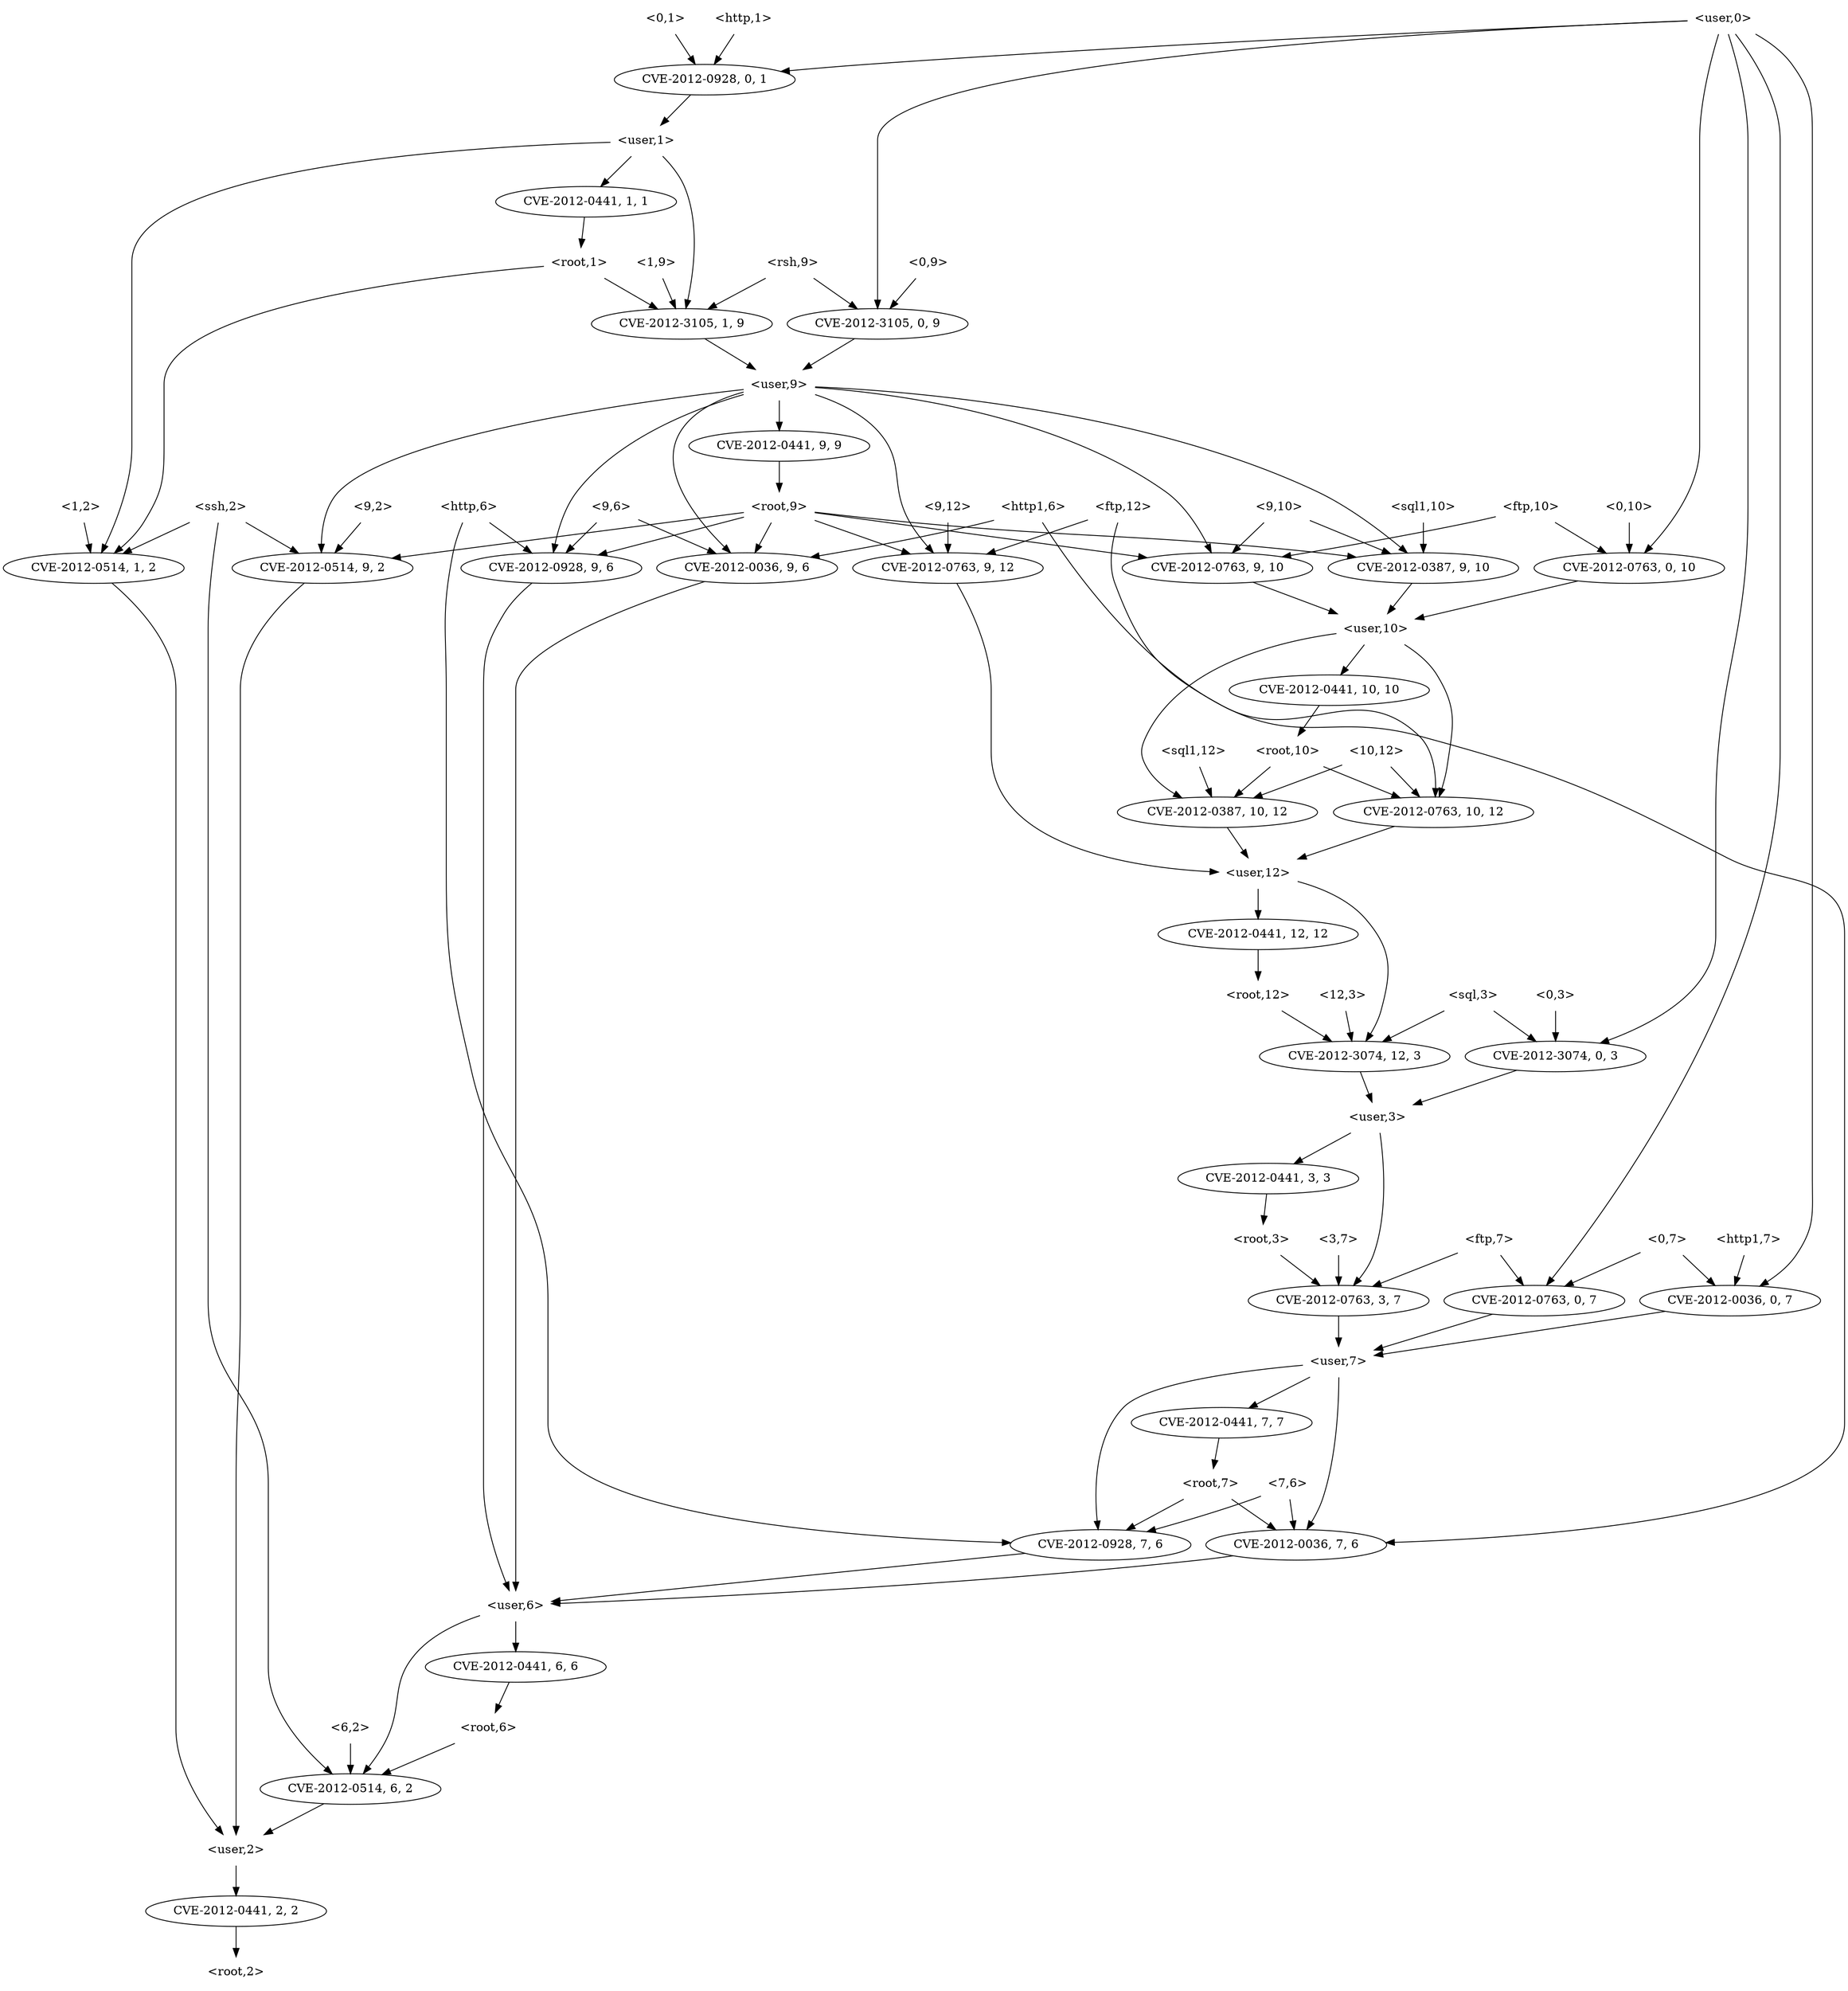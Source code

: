 strict digraph {
	graph [bb="0,0,1930,2340"];
	node [label="\N"];
	"<0,3>"	 [height=0.5,
		pos="1619,1170",
		shape=plaintext,
		width=0.75];
	"<v_sql,0,3>"	 [height=0.5,
		label=<CVE-2012-3074, 0, 3>,
		pos="1619,1098",
		width=2.4499];
	"<0,3>" -> "<v_sql,0,3>"	 [pos="e,1619,1116.1 1619,1151.7 1619,1144 1619,1134.7 1619,1126.1"];
	"<user,3>"	 [height=0.5,
		pos="1482,1026",
		shape=plaintext,
		width=0.91667];
	"<v_sql,0,3>" -> "<user,3>"	 [pos="e,1515.4,1044 1587.9,1081.1 1569.2,1071.5 1545,1059.2 1524.5,1048.7"];
	"<v_http1,0,7>"	 [height=0.5,
		label=<CVE-2012-0036, 0, 7>,
		pos="1814,810",
		width=2.4499];
	"<user,7>"	 [height=0.5,
		pos="1424,738",
		shape=plaintext,
		width=0.91667];
	"<v_http1,0,7>" -> "<user,7>"	 [pos="e,1457.4,744.99 1750,797.52 1670.3,783.2 1536.1,759.12 1467.4,746.79"];
	"<v_http,7,6>"	 [height=0.5,
		label=<CVE-2012-0928, 7, 6>,
		pos="1183,522",
		width=2.4499];
	"<user,7>" -> "<v_http,7,6>"	 [pos="e,1180,540.13 1391,733.42 1336.5,726.8 1231.5,710.86 1207,684 1173.7,647.49 1174.7,585.71 1178.7,550.24"];
	"<v_http1,7,6>"	 [height=0.5,
		label=<CVE-2012-0036, 7, 6>,
		pos="1378,522",
		width=2.4499];
	"<user,7>" -> "<v_http1,7,6>"	 [pos="e,1388.6,540.01 1423.9,719.67 1423.4,689.73 1420.3,626.64 1405,576 1402.2,566.81 1397.9,557.3 1393.5,548.92"];
	"<v_root,7,7>"	 [height=0.5,
		label=<CVE-2012-0441, 7, 7>,
		pos="1304,666",
		width=2.4499];
	"<user,7>" -> "<v_root,7,7>"	 [pos="e,1331.8,683.23 1394.6,719.88 1378.3,710.36 1357.9,698.44 1340.6,688.33"];
	"<root,3>"	 [height=0.5,
		pos="1499,882",
		shape=plaintext,
		width=0.89583];
	"<v_ftp,3,7>"	 [height=0.5,
		label=<CVE-2012-0763, 3, 7>,
		pos="1424,810",
		width=2.4499];
	"<root,3>" -> "<v_ftp,3,7>"	 [pos="e,1442.1,827.86 1480.5,863.7 1471.1,854.99 1459.7,844.29 1449.5,834.82"];
	"<v_ftp,3,7>" -> "<user,7>"	 [pos="e,1424,756.1 1424,791.7 1424,783.98 1424,774.71 1424,766.11"];
	"<v_sql1,10,12>"	 [height=0.5,
		label=<CVE-2012-0387, 10, 12>,
		pos="1274,1386",
		width=2.7013];
	"<user,12>"	 [height=0.5,
		pos="1309,1314",
		shape=plaintext,
		width=1.0069];
	"<v_sql1,10,12>" -> "<user,12>"	 [pos="e,1300.4,1332.3 1282.5,1368.1 1286.5,1360 1291.4,1350.2 1295.9,1341.2"];
	"<v_sql,12,3>"	 [height=0.5,
		label=<CVE-2012-3074, 12, 3>,
		pos="1420,1098",
		width=2.5686];
	"<user,12>" -> "<v_sql,12,3>"	 [pos="e,1425.3,1116.1 1345.4,1303.8 1368.8,1296 1398,1282.4 1415,1260 1444.4,1221.3 1436.2,1160.8 1427.8,1126"];
	"<v_root,12,12>"	 [height=0.5,
		label=<CVE-2012-0441, 12, 12>,
		pos="1309,1242",
		width=2.7013];
	"<user,12>" -> "<v_root,12,12>"	 [pos="e,1309,1260.1 1309,1295.7 1309,1288 1309,1278.7 1309,1270.1"];
	"<root,7>"	 [height=0.5,
		pos="1291,594",
		shape=plaintext,
		width=0.89583];
	"<root,7>" -> "<v_http,7,6>"	 [pos="e,1208.4,539.47 1264.6,575.88 1250.3,566.61 1232.4,555.05 1217.1,545.1"];
	"<root,7>" -> "<v_http1,7,6>"	 [pos="e,1357.3,539.62 1312.5,575.7 1323.6,566.75 1337.3,555.71 1349.4,546.05"];
	"<user,6>"	 [height=0.5,
		pos="573,450",
		shape=plaintext,
		width=0.91667];
	"<v_http,7,6>" -> "<user,6>"	 [pos="e,606.03,454.79 1108.2,512.42 979.17,497.61 718.74,467.72 616.04,455.94"];
	"<v_http1,7,6>" -> "<user,6>"	 [pos="e,606.24,452.35 1315.7,509.25 1303.8,507.29 1291.6,505.43 1280,504 1029.7,472.99 727.18,457.67 616.36,452.79"];
	"<http,1>"	 [height=0.5,
		pos="472,2322",
		shape=plaintext,
		width=0.89583];
	"<v_http,0,1>"	 [height=0.5,
		label=<CVE-2012-0928, 0, 1>,
		pos="433,2250",
		width=2.4499];
	"<http,1>" -> "<v_http,0,1>"	 [pos="e,442.53,2268.1 462.36,2303.7 457.87,2295.6 452.44,2285.9 447.48,2277"];
	"<user,1>"	 [height=0.5,
		pos="318,2178",
		shape=plaintext,
		width=0.91667];
	"<v_http,0,1>" -> "<user,1>"	 [pos="e,346.13,2196.1 406.33,2232.8 391.1,2223.5 371.78,2211.7 355.09,2201.6"];
	"<1,2>"	 [height=0.5,
		pos="248,1746",
		shape=plaintext,
		width=0.75];
	"<v_ssh,1,2>"	 [height=0.5,
		label=<CVE-2012-0514, 1, 2>,
		pos="149,1674",
		width=2.4499];
	"<1,2>" -> "<v_ssh,1,2>"	 [pos="e,172.29,1691.5 223.78,1727.9 210.79,1718.7 194.63,1707.3 180.66,1697.4"];
	"<user,2>"	 [height=0.5,
		pos="264,162",
		shape=plaintext,
		width=0.91667];
	"<v_ssh,1,2>" -> "<user,2>"	 [pos="e,256.31,180.09 165.33,1656.2 187.93,1631.2 226,1581.5 226,1531 226,1531 226,1531 226,305 226,263.63 241.23,217.72 252.41,189.61"];
	"<v_root,7,7>" -> "<root,7>"	 [pos="e,1294.2,612.1 1300.8,647.7 1299.4,639.98 1297.6,630.71 1296,622.11"];
	"<v_root,3,3>"	 [height=0.5,
		label=<CVE-2012-0441, 3, 3>,
		pos="1540,954",
		width=2.4499];
	"<v_root,3,3>" -> "<root,3>"	 [pos="e,1509.1,900.28 1530.1,936.05 1525.3,927.92 1519.5,918 1514.2,908.94"];
	"<3,7>"	 [height=0.5,
		pos="1369,882",
		shape=plaintext,
		width=0.75];
	"<3,7>" -> "<v_ftp,3,7>"	 [pos="e,1410.6,828.1 1382.6,863.7 1389.1,855.39 1397.1,845.28 1404.2,836.14"];
	"<sql,3>"	 [height=0.5,
		pos="1526,1170",
		shape=plaintext,
		width=0.8125];
	"<sql,3>" -> "<v_sql,0,3>"	 [pos="e,1596.9,1115.6 1549,1151.7 1561,1142.7 1575.8,1131.5 1588.7,1121.8"];
	"<sql,3>" -> "<v_sql,12,3>"	 [pos="e,1444.9,1115.5 1500.1,1151.9 1486,1142.6 1468.5,1131 1453.5,1121.1"];
	"<v_sql,12,3>" -> "<user,3>"	 [pos="e,1466.7,1044.3 1435,1080.1 1442.5,1071.6 1451.7,1061.2 1460,1051.8"];
	"<root,1>"	 [height=0.5,
		pos="143,2034",
		shape=plaintext,
		width=0.89583];
	"<root,1>" -> "<v_ssh,1,2>"	 [pos="e,147.81,1692 143,2016 143,1989.3 143,1936.1 143,1891 143,1891 143,1891 143,1817 143,1777 145.41,1730.6 147.18,1702.1"];
	"<v_rsh,1,9>"	 [height=0.5,
		label=<CVE-2012-3105, 1, 9>,
		pos="448,1962",
		width=2.4499];
	"<root,1>" -> "<v_rsh,1,9>"	 [pos="e,391.76,1975.9 175.35,2025.6 224.25,2014.4 318.02,1992.8 381.79,1978.2"];
	"<user,9>"	 [height=0.5,
		pos="778,1890",
		shape=plaintext,
		width=0.91667];
	"<v_rsh,1,9>" -> "<user,9>"	 [pos="e,744.66,1898.1 507,1948.5 572.41,1934.6 676.36,1912.6 734.67,1900.2"];
	"<v_ftp,9,10>"	 [height=0.5,
		label=<CVE-2012-0763, 9, 10>,
		pos="1287,1674",
		width=2.5686];
	"<user,9>" -> "<v_ftp,9,10>"	 [pos="e,1278.2,1692.1 811.02,1886.6 888.46,1879.6 1085.2,1853.7 1218,1764 1241.9,1747.9 1261.1,1720.8 1273.2,1700.7"];
	"<v_sql1,9,10>"	 [height=0.5,
		label=<CVE-2012-0387, 9, 10>,
		pos="1491,1674",
		width=2.5686];
	"<user,9>" -> "<v_sql1,9,10>"	 [pos="e,1474.9,1691.9 811.16,1888.3 905.77,1885.1 1183,1867 1382,1764 1414.7,1747.1 1446.7,1719.2 1467.5,1699.2"];
	"<v_ssh,9,2>"	 [height=0.5,
		label=<CVE-2012-0514, 9, 2>,
		pos="381,1674",
		width=2.4499];
	"<user,9>" -> "<v_ssh,9,2>"	 [pos="e,380.36,1692.3 744.95,1888.2 671.67,1884.7 494.73,1865.4 402,1764 386.81,1747.4 382.01,1721.9 380.74,1702.4"];
	"<v_http,9,6>"	 [height=0.5,
		label=<CVE-2012-0928, 9, 6>,
		pos="613,1674",
		width=2.4499];
	"<user,9>" -> "<v_http,9,6>"	 [pos="e,612.7,1692.2 746.75,1871.9 712.07,1851.1 657.28,1812.8 629,1764 618.14,1745.3 614.34,1720.9 613.14,1702.4"];
	"<v_ftp,9,12>"	 [height=0.5,
		label=<CVE-2012-0763, 9, 12>,
		pos="1007,1674",
		width=2.5686];
	"<user,9>" -> "<v_ftp,9,12>"	 [pos="e,993.81,1692 811.15,1886.1 845.91,1881.3 899.98,1868.7 933,1836 969.14,1800.2 948.07,1773.4 971,1728 975.76,1718.6 981.95,1708.8\
 987.84,1700.3"];
	"<v_http1,9,6>"	 [height=0.5,
		label=<CVE-2012-0036, 9, 6>,
		pos="808,1674",
		width=2.4499];
	"<user,9>" -> "<v_http1,9,6>"	 [pos="e,794.9,1692 761.11,1872 752.71,1862.3 743.42,1849.5 739,1836 734.01,1820.8 735.01,1815.5 739,1800 748.64,1762.6 772.12,1724.4 789.01\
,1700.2"];
	"<v_root,9,9>"	 [height=0.5,
		label=<CVE-2012-0441, 9, 9>,
		pos="836,1818",
		width=2.4499];
	"<user,9>" -> "<v_root,9,9>"	 [pos="e,821.83,1836.1 792.34,1871.7 799.29,1863.3 807.77,1853.1 815.4,1843.9"];
	"<user,10>"	 [height=0.5,
		pos="1468,1602",
		shape=plaintext,
		width=1.0069];
	"<v_ftp,9,10>" -> "<user,10>"	 [pos="e,1431.5,1617.1 1326.7,1657.6 1354.8,1646.8 1392.4,1632.2 1421.8,1620.9"];
	"<v_sql1,9,10>" -> "<user,10>"	 [pos="e,1473.6,1620.1 1485.3,1655.7 1482.8,1647.9 1479.7,1638.5 1476.8,1629.8"];
	"<v_ssh,9,2>" -> "<user,2>"	 [pos="e,264,180.05 364.46,1656.3 341.56,1631.3 303,1581.6 303,1531 303,1531 303,1531 303,809 303,712.32 264,691.68 264,595 264,595 264\
,595 264,305 264,265 264,218.65 264,190.08"];
	"<v_http,9,6>" -> "<user,6>"	 [pos="e,565.31,468.09 591.29,1656.5 580.15,1646.9 567.22,1634.1 559,1620 538.32,1584.6 535,1572 535,1531 535,1531 535,1531 535,593 535\
,551.63 550.23,505.72 561.41,477.61"];
	"<v_ftp,9,12>" -> "<user,12>"	 [pos="e,1272.7,1318.1 1015.3,1656 1027.3,1629.8 1048,1577.7 1048,1531 1048,1531 1048,1531 1048,1457 1048,1360.4 1187.6,1329.2 1262.6,1319.3"];
	"<v_http1,9,6>" -> "<user,6>"	 [pos="e,573,468.05 741.6,1662.1 672.11,1646.5 573,1610.2 573,1531 573,1531 573,1531 573,593 573,553 573,506.65 573,478.08"];
	"<root,9>"	 [height=0.5,
		pos="836,1746",
		shape=plaintext,
		width=0.89583];
	"<v_root,9,9>" -> "<root,9>"	 [pos="e,836,1764.1 836,1799.7 836,1792 836,1782.7 836,1774.1"];
	"<user,3>" -> "<v_ftp,3,7>"	 [pos="e,1423.2,828.14 1465.7,1007.8 1457.5,998.02 1448.2,985.18 1443,972 1425.5,927.55 1422.8,871.23 1423,838.35"];
	"<user,3>" -> "<v_root,3,3>"	 [pos="e,1525.8,972.1 1496.3,1007.7 1503.3,999.3 1511.8,989.07 1519.4,979.86"];
	"<0,9>"	 [height=0.5,
		pos="833,2034",
		shape=plaintext,
		width=0.75];
	"<v_rsh,0,9>"	 [height=0.5,
		label=<CVE-2012-3105, 0, 9>,
		pos="778,1962",
		width=2.4499];
	"<0,9>" -> "<v_rsh,0,9>"	 [pos="e,791.44,1980.1 819.4,2015.7 812.88,2007.4 804.93,1997.3 797.75,1988.1"];
	"<v_rsh,0,9>" -> "<user,9>"	 [pos="e,778,1908.1 778,1943.7 778,1936 778,1926.7 778,1918.1"];
	"<user,10>" -> "<v_sql1,10,12>"	 [pos="e,1247.6,1403.5 1431.7,1596.8 1371.7,1587.6 1254.3,1559.2 1216,1476 1209.3,1461.5 1209.5,1454.6 1216,1440 1221.1,1428.4 1230.2,1418.2\
 1239.6,1410"];
	"<v_ftp,10,12>"	 [height=0.5,
		label=<CVE-2012-0763, 10, 12>,
		pos="1487,1386",
		width=2.7013];
	"<user,10>" -> "<v_ftp,10,12>"	 [pos="e,1497.8,1403.9 1487.4,1583.9 1496.7,1574.4 1507,1561.7 1512,1548 1528.6,1503 1523.9,1486.8 1513,1440 1510.8,1430.7 1506.8,1421.2\
 1502.6,1412.8"];
	"<v_root,10,10>"	 [height=0.5,
		label=<CVE-2012-0441, 10, 10>,
		pos="1406,1530",
		width=2.7013];
	"<user,10>" -> "<v_root,10,10>"	 [pos="e,1421.1,1548.1 1452.7,1583.7 1445.2,1575.3 1436.2,1565.1 1428,1555.9"];
	"<root,9>" -> "<v_ftp,9,10>"	 [pos="e,1217,1685.9 868.43,1740 938.63,1729.1 1106.4,1703 1206.9,1687.4"];
	"<root,9>" -> "<v_sql1,9,10>"	 [pos="e,1425.2,1686.6 868.42,1740.6 895.74,1736.9 935.88,1731.7 971,1728 1156,1708.4 1203.4,1715.2 1388,1692 1396.8,1690.9 1406.1,1689.6\
 1415.3,1688.2"];
	"<root,9>" -> "<v_ssh,9,2>"	 [pos="e,449.23,1685.5 803.64,1740 732.49,1729.1 560.72,1702.6 459.42,1687.1"];
	"<root,9>" -> "<v_http,9,6>"	 [pos="e,659.03,1689.4 803.57,1734.8 768.27,1723.7 711.18,1705.8 668.68,1692.5"];
	"<root,9>" -> "<v_ftp,9,12>"	 [pos="e,969.19,1690.5 868.57,1731.7 894.34,1721.1 930.68,1706.2 959.67,1694.4"];
	"<root,9>" -> "<v_http1,9,6>"	 [pos="e,814.84,1692.1 829.08,1727.7 825.93,1719.8 822.12,1710.3 818.62,1701.5"];
	"<user,1>" -> "<v_ssh,1,2>"	 [pos="e,154.79,1692.2 312.18,2159.7 287.15,2085.3 188.46,1792.2 158,1701.7"];
	"<v_root,1,1>"	 [height=0.5,
		label=<CVE-2012-0441, 1, 1>,
		pos="88,2106",
		width=2.4499];
	"<user,1>" -> "<v_root,1,1>"	 [pos="e,135.05,2121.3 284.56,2166.8 247.95,2155.7 188.64,2137.6 144.73,2124.3"];
	"<user,1>" -> "<v_rsh,1,9>"	 [pos="e,446.93,1980.3 338.73,2159.8 364.11,2137.7 406.47,2096.5 429,2052 438.78,2032.7 443.53,2008.5 445.84,1990.3"];
	"<v_root,1,1>" -> "<root,1>"	 [pos="e,129.43,2052.3 101.31,2088.1 107.84,2079.8 115.83,2069.6 123.06,2060.4"];
	"<v_root,6,6>"	 [height=0.5,
		label=<CVE-2012-0441, 6, 6>,
		pos="457,378",
		width=2.4499];
	"<root,6>"	 [height=0.5,
		pos="457,306",
		shape=plaintext,
		width=0.89583];
	"<v_root,6,6>" -> "<root,6>"	 [pos="e,457,324.1 457,359.7 457,351.98 457,342.71 457,334.11"];
	"<v_ssh,6,2>"	 [height=0.5,
		label=<CVE-2012-0514, 6, 2>,
		pos="380,234",
		width=2.4499];
	"<root,6>" -> "<v_ssh,6,2>"	 [pos="e,398.28,251.62 437.97,287.7 428.31,278.92 416.44,268.13 405.97,258.61"];
	"<v_ftp,0,10>"	 [height=0.5,
		label=<CVE-2012-0763, 0, 10>,
		pos="1695,1674",
		width=2.5686];
	"<v_ftp,0,10>" -> "<user,10>"	 [pos="e,1504.5,1614.3 1648,1658.5 1608.9,1646.4 1553.5,1629.4 1514.5,1617.4"];
	"<v_root,2,2>"	 [height=0.5,
		label=<CVE-2012-0441, 2, 2>,
		pos="264,90",
		width=2.4499];
	"<user,2>" -> "<v_root,2,2>"	 [pos="e,264,108.1 264,143.7 264,135.98 264,126.71 264,118.11"];
	"<0,1>"	 [height=0.5,
		pos="394,2322",
		shape=plaintext,
		width=0.75];
	"<0,1>" -> "<v_http,0,1>"	 [pos="e,423.47,2268.1 403.64,2303.7 408.13,2295.6 413.56,2285.9 418.52,2277"];
	"<user,6>" -> "<v_ssh,6,2>"	 [pos="e,425.44,249.45 571.64,431.88 569.66,413.41 564.94,383.49 554,360 536.89,323.25 529.88,313.05 498,288 479.32,273.32 455.92,261.72\
 434.9,253.17"];
	"<user,6>" -> "<v_root,6,6>"	 [pos="e,483.89,395.23 544.62,431.88 529,422.45 509.47,410.66 492.8,400.61"];
	"<root,10>"	 [height=0.5,
		pos="1353,1458",
		shape=plaintext,
		width=1];
	"<root,10>" -> "<v_sql1,10,12>"	 [pos="e,1293,1403.9 1333.5,1439.7 1323.5,1430.9 1311.3,1420.1 1300.6,1410.5"];
	"<root,10>" -> "<v_ftp,10,12>"	 [pos="e,1455.9,1403.2 1385.8,1439.9 1404.2,1430.2 1427.4,1418.1 1447,1407.9"];
	"<v_ftp,10,12>" -> "<user,12>"	 [pos="e,1345.4,1329.3 1447.5,1369.5 1420.1,1358.7 1383.5,1344.3 1354.8,1333"];
	"<sql1,12>"	 [height=0.5,
		pos="1262,1458",
		shape=plaintext,
		width=1.0069];
	"<sql1,12>" -> "<v_sql1,10,12>"	 [pos="e,1271.1,1404.1 1265,1439.7 1266.3,1432 1267.9,1422.7 1269.4,1414.1"];
	"<9,10>"	 [height=0.5,
		pos="1345,1746",
		shape=plaintext,
		width=0.78472];
	"<9,10>" -> "<v_ftp,9,10>"	 [pos="e,1301.2,1692.1 1330.7,1727.7 1323.7,1719.3 1315.2,1709.1 1307.6,1699.9"];
	"<9,10>" -> "<v_sql1,9,10>"	 [pos="e,1458,1690.8 1373.5,1731.3 1394.9,1721.1 1424.5,1706.9 1448.7,1695.3"];
	"<rsh,9>"	 [height=0.5,
		pos="613,2034",
		shape=plaintext,
		width=0.81944];
	"<rsh,9>" -> "<v_rsh,1,9>"	 [pos="e,484.58,1978.5 583.12,2020.3 558.26,2009.8 522.45,1994.6 493.94,1982.5"];
	"<rsh,9>" -> "<v_rsh,0,9>"	 [pos="e,741.42,1978.5 642.88,2020.3 667.74,2009.8 703.55,1994.6 732.06,1982.5"];
	"<ftp,12>"	 [height=0.5,
		pos="1177,1746",
		shape=plaintext,
		width=0.89583];
	"<ftp,12>" -> "<v_ftp,10,12>"	 [pos="e,1491.1,1404.1 1175.7,1727.9 1174.9,1709.5 1175.5,1679.6 1185,1656 1215.5,1580 1230.1,1554.6 1300,1512 1369.7,1469.6 1425.8,1537\
 1480,1476 1494.7,1459.5 1495.2,1433.7 1492.7,1414.2"];
	"<ftp,12>" -> "<v_ftp,9,12>"	 [pos="e,1044.6,1690.5 1144.6,1731.7 1119,1721.1 1082.9,1706.2 1054.1,1694.4"];
	"<http,6>"	 [height=0.5,
		pos="532,1746",
		shape=plaintext,
		width=0.89583];
	"<http,6>" -> "<v_http,9,6>"	 [pos="e,593.77,1691.6 552.02,1727.7 562.28,1718.8 574.91,1707.9 586.01,1698.3"];
	"<http,6>" -> "<v_http,7,6>"	 [pos="e,1097.4,526.56 524.92,1727.8 514.69,1701.5 497,1649.2 497,1603 497,1603 497,1603 497,1025 497,917.24 611,918.76 611,811 611,811\
 611,811 611,665 611,568.04 924.53,536.81 1087.3,527.14"];
	"<9,6>"	 [height=0.5,
		pos="665,1746",
		shape=plaintext,
		width=0.75];
	"<9,6>" -> "<v_http,9,6>"	 [pos="e,625.71,1692.1 652.15,1727.7 645.97,1719.4 638.46,1709.3 631.68,1700.1"];
	"<9,6>" -> "<v_http1,9,6>"	 [pos="e,775.61,1690.9 692.23,1731.7 713.19,1721.4 742.52,1707.1 766.42,1695.4"];
	"<root,2>"	 [height=0.5,
		pos="264,18",
		shape=plaintext,
		width=0.89583];
	"<v_root,2,2>" -> "<root,2>"	 [pos="e,264,36.104 264,71.697 264,63.983 264,54.712 264,46.112"];
	"<v_ssh,6,2>" -> "<user,2>"	 [pos="e,292.38,180.12 353.1,216.76 337.59,207.41 317.88,195.52 300.94,185.29"];
	"<1,9>"	 [height=0.5,
		pos="393,2034",
		shape=plaintext,
		width=0.75];
	"<1,9>" -> "<v_rsh,1,9>"	 [pos="e,434.56,1980.1 406.6,2015.7 413.12,2007.4 421.07,1997.3 428.25,1988.1"];
	"<ssh,2>"	 [height=0.5,
		pos="324,1746",
		shape=plaintext,
		width=0.84028];
	"<ssh,2>" -> "<v_ssh,6,2>"	 [pos="e,363.46,251.73 307.8,1727.6 299.51,1717.8 289.94,1705 284,1692 267.2,1655.2 265,1643.4 265,1603 265,1603 265,1603 265,809 265,712.48\
 302,691.52 302,595 302,595 302,595 302,377 302,331.12 333.67,286.05 356.65,259.39"];
	"<ssh,2>" -> "<v_ssh,1,2>"	 [pos="e,188.4,1690.1 293.46,1731.9 290.27,1730.6 287.07,1729.3 284,1728 255.58,1716.4 223.61,1703.8 197.92,1693.8"];
	"<ssh,2>" -> "<v_ssh,9,2>"	 [pos="e,367.07,1692.1 338.09,1727.7 344.92,1719.3 353.26,1709.1 360.76,1699.9"];
	"<9,2>"	 [height=0.5,
		pos="438,1746",
		shape=plaintext,
		width=0.75];
	"<9,2>" -> "<v_ssh,9,2>"	 [pos="e,394.93,1692.1 423.91,1727.7 417.08,1719.3 408.74,1709.1 401.24,1699.9"];
	"<ftp,7>"	 [height=0.5,
		pos="1606,882",
		shape=plaintext,
		width=0.8125];
	"<ftp,7>" -> "<v_ftp,3,7>"	 [pos="e,1463.5,826.2 1576.4,869.6 1548.4,858.84 1506,842.52 1473,829.84"];
	"<v_ftp,0,7>"	 [height=0.5,
		label=<CVE-2012-0763, 0, 7>,
		pos="1619,810",
		width=2.4499];
	"<ftp,7>" -> "<v_ftp,0,7>"	 [pos="e,1615.8,828.1 1609.2,863.7 1610.6,855.98 1612.4,846.71 1614,838.11"];
	"<v_ftp,0,7>" -> "<user,7>"	 [pos="e,1457,750.86 1577.2,793.98 1544.6,782.3 1499.6,766.14 1466.8,754.37"];
	"<sql1,10>"	 [height=0.5,
		pos="1491,1746",
		shape=plaintext,
		width=1.0069];
	"<sql1,10>" -> "<v_sql1,9,10>"	 [pos="e,1491,1692.1 1491,1727.7 1491,1720 1491,1710.7 1491,1702.1"];
	"<v_root,10,10>" -> "<root,10>"	 [pos="e,1366.1,1476.3 1393.2,1512.1 1386.9,1503.8 1379.2,1493.6 1372.2,1484.4"];
	"<root,12>"	 [height=0.5,
		pos="1309,1170",
		shape=plaintext,
		width=1];
	"<v_root,12,12>" -> "<root,12>"	 [pos="e,1309,1188.1 1309,1223.7 1309,1216 1309,1206.7 1309,1198.1"];
	"<ftp,10>"	 [height=0.5,
		pos="1597,1746",
		shape=plaintext,
		width=0.89583];
	"<ftp,10>" -> "<v_ftp,0,10>"	 [pos="e,1671.9,1691.5 1621,1727.9 1633.8,1718.7 1649.8,1707.3 1663.7,1697.4"];
	"<ftp,10>" -> "<v_ftp,9,10>"	 [pos="e,1349.9,1687.3 1564.5,1735.5 1555.3,1733 1545.3,1730.3 1536,1728 1477.1,1713.5 1409.7,1699.3 1360,1689.3"];
	"<http1,6>"	 [height=0.5,
		pos="1091,1746",
		shape=plaintext,
		width=0.97917];
	"<http1,6>" -> "<v_http1,7,6>"	 [pos="e,1462.4,527.26 1100.9,1727.8 1127.1,1684 1203,1567.3 1300,1512 1370.9,1471.6 1402.4,1501.3 1480,1476 1625.2,1428.7 1658.2,1405.6\
 1792,1332 1856,1296.8 1930,1316 1930,1243 1930,1243 1930,1243 1930,665 1930,571.68 1630.4,538.79 1472.6,527.94"];
	"<http1,6>" -> "<v_http1,9,6>"	 [pos="e,871.26,1686.5 1055.3,1731 1052.2,1729.9 1049,1728.9 1046,1728 991.47,1711.7 928.58,1697.9 881.14,1688.5"];
	"<12,3>"	 [height=0.5,
		pos="1392,1170",
		shape=plaintext,
		width=0.78472];
	"<12,3>" -> "<v_sql,12,3>"	 [pos="e,1413.2,1116.1 1398.9,1151.7 1402.1,1143.8 1405.9,1134.3 1409.4,1125.5"];
	"<6,2>"	 [height=0.5,
		pos="379,306",
		shape=plaintext,
		width=0.75];
	"<6,2>" -> "<v_ssh,6,2>"	 [pos="e,379.76,252.1 379.25,287.7 379.36,279.98 379.49,270.71 379.61,262.11"];
	"<http1,7>"	 [height=0.5,
		pos="1828,882",
		shape=plaintext,
		width=0.97917];
	"<http1,7>" -> "<v_http1,0,7>"	 [pos="e,1817.4,828.1 1824.5,863.7 1823,855.98 1821.1,846.71 1819.4,838.11"];
	"<user,0>"	 [height=0.5,
		pos="1790,2322",
		shape=plaintext,
		width=0.91667];
	"<user,0>" -> "<v_http1,0,7>"	 [pos="e,1838.2,827.53 1823,2305.6 1838.8,2296.7 1856.6,2284 1868,2268 1891.8,2234.6 1892,2220 1892,2179 1892,2179 1892,2179 1892,953 1892\
,912.46 1892.3,899.07 1872,864 1865.5,852.75 1855.8,842.54 1846.2,834.14"];
	"<user,0>" -> "<v_ftp,0,10>"	 [pos="e,1709.8,1692 1784.9,2303.7 1777.6,2277.1 1765,2224.6 1765,2179 1765,2179 1765,2179 1765,1817 1765,1772.4 1736.8,1727.2 1716.2,1700.2"];
	"<user,0>" -> "<v_rsh,0,9>"	 [pos="e,778,1980 1756.9,2319.9 1582.5,2313.8 778,2280.2 778,2179 778,2179 778,2179 778,2105 778,2065 778,2018.7 778,1990.1"];
	"<user,0>" -> "<v_sql,0,3>"	 [pos="e,1658.7,1114.1 1795.3,2303.7 1802.9,2277.1 1816,2224.6 1816,2179 1816,2179 1816,2179 1816,1745 1816,1585 1778,1547 1778,1387 1778\
,1387 1778,1387 1778,1241 1778,1181.1 1714.5,1140.2 1667.8,1118.2"];
	"<user,0>" -> "<v_http,0,1>"	 [pos="e,517.38,2255.4 1756.8,2319.3 1585.7,2310.5 801.52,2270 527.69,2255.9"];
	"<user,0>" -> "<v_ftp,0,7>"	 [pos="e,1630.3,828.14 1803.6,2303.8 1822.4,2278.1 1854,2227.7 1854,2179 1854,2179 1854,2179 1854,1457 1854,1201.4 1689.5,921.27 1635.8\
,836.6"];
	"<root,12>" -> "<v_sql,12,3>"	 [pos="e,1393.9,1115.5 1336.2,1151.9 1351,1142.5 1369.5,1130.8 1385.4,1120.8"];
	"<7,6>"	 [height=0.5,
		pos="1369,594",
		shape=plaintext,
		width=0.75];
	"<7,6>" -> "<v_http,7,6>"	 [pos="e,1227.4,537.64 1341.6,580.1 1338.4,578.67 1335.1,577.28 1332,576 1300.9,563.37 1265.6,550.73 1237.2,540.97"];
	"<7,6>" -> "<v_http1,7,6>"	 [pos="e,1375.8,540.1 1371.2,575.7 1372.2,567.98 1373.4,558.71 1374.5,550.11"];
	"<0,10>"	 [height=0.5,
		pos="1695,1746",
		shape=plaintext,
		width=0.78472];
	"<0,10>" -> "<v_ftp,0,10>"	 [pos="e,1695,1692.1 1695,1727.7 1695,1720 1695,1710.7 1695,1702.1"];
	"<9,12>"	 [height=0.5,
		pos="1009,1746",
		shape=plaintext,
		width=0.78472];
	"<9,12>" -> "<v_ftp,9,12>"	 [pos="e,1007.5,1692.1 1008.5,1727.7 1008.3,1720 1008,1710.7 1007.8,1702.1"];
	"<10,12>"	 [height=0.5,
		pos="1439,1458",
		shape=plaintext,
		width=0.88889];
	"<10,12>" -> "<v_sql1,10,12>"	 [pos="e,1311,1402.7 1406.8,1443.3 1382.2,1432.9 1348,1418.4 1320.5,1406.7"];
	"<10,12>" -> "<v_ftp,10,12>"	 [pos="e,1475.3,1404.1 1450.9,1439.7 1456.5,1431.5 1463.4,1421.5 1469.6,1412.4"];
	"<0,7>"	 [height=0.5,
		pos="1747,882",
		shape=plaintext,
		width=0.75];
	"<0,7>" -> "<v_http1,0,7>"	 [pos="e,1797.6,828.1 1763.6,863.7 1771.7,855.22 1781.6,844.86 1790.5,835.58"];
	"<0,7>" -> "<v_ftp,0,7>"	 [pos="e,1648.3,827.04 1719.9,866.15 1701.7,856.2 1677.4,842.95 1657.3,831.93"];
}

